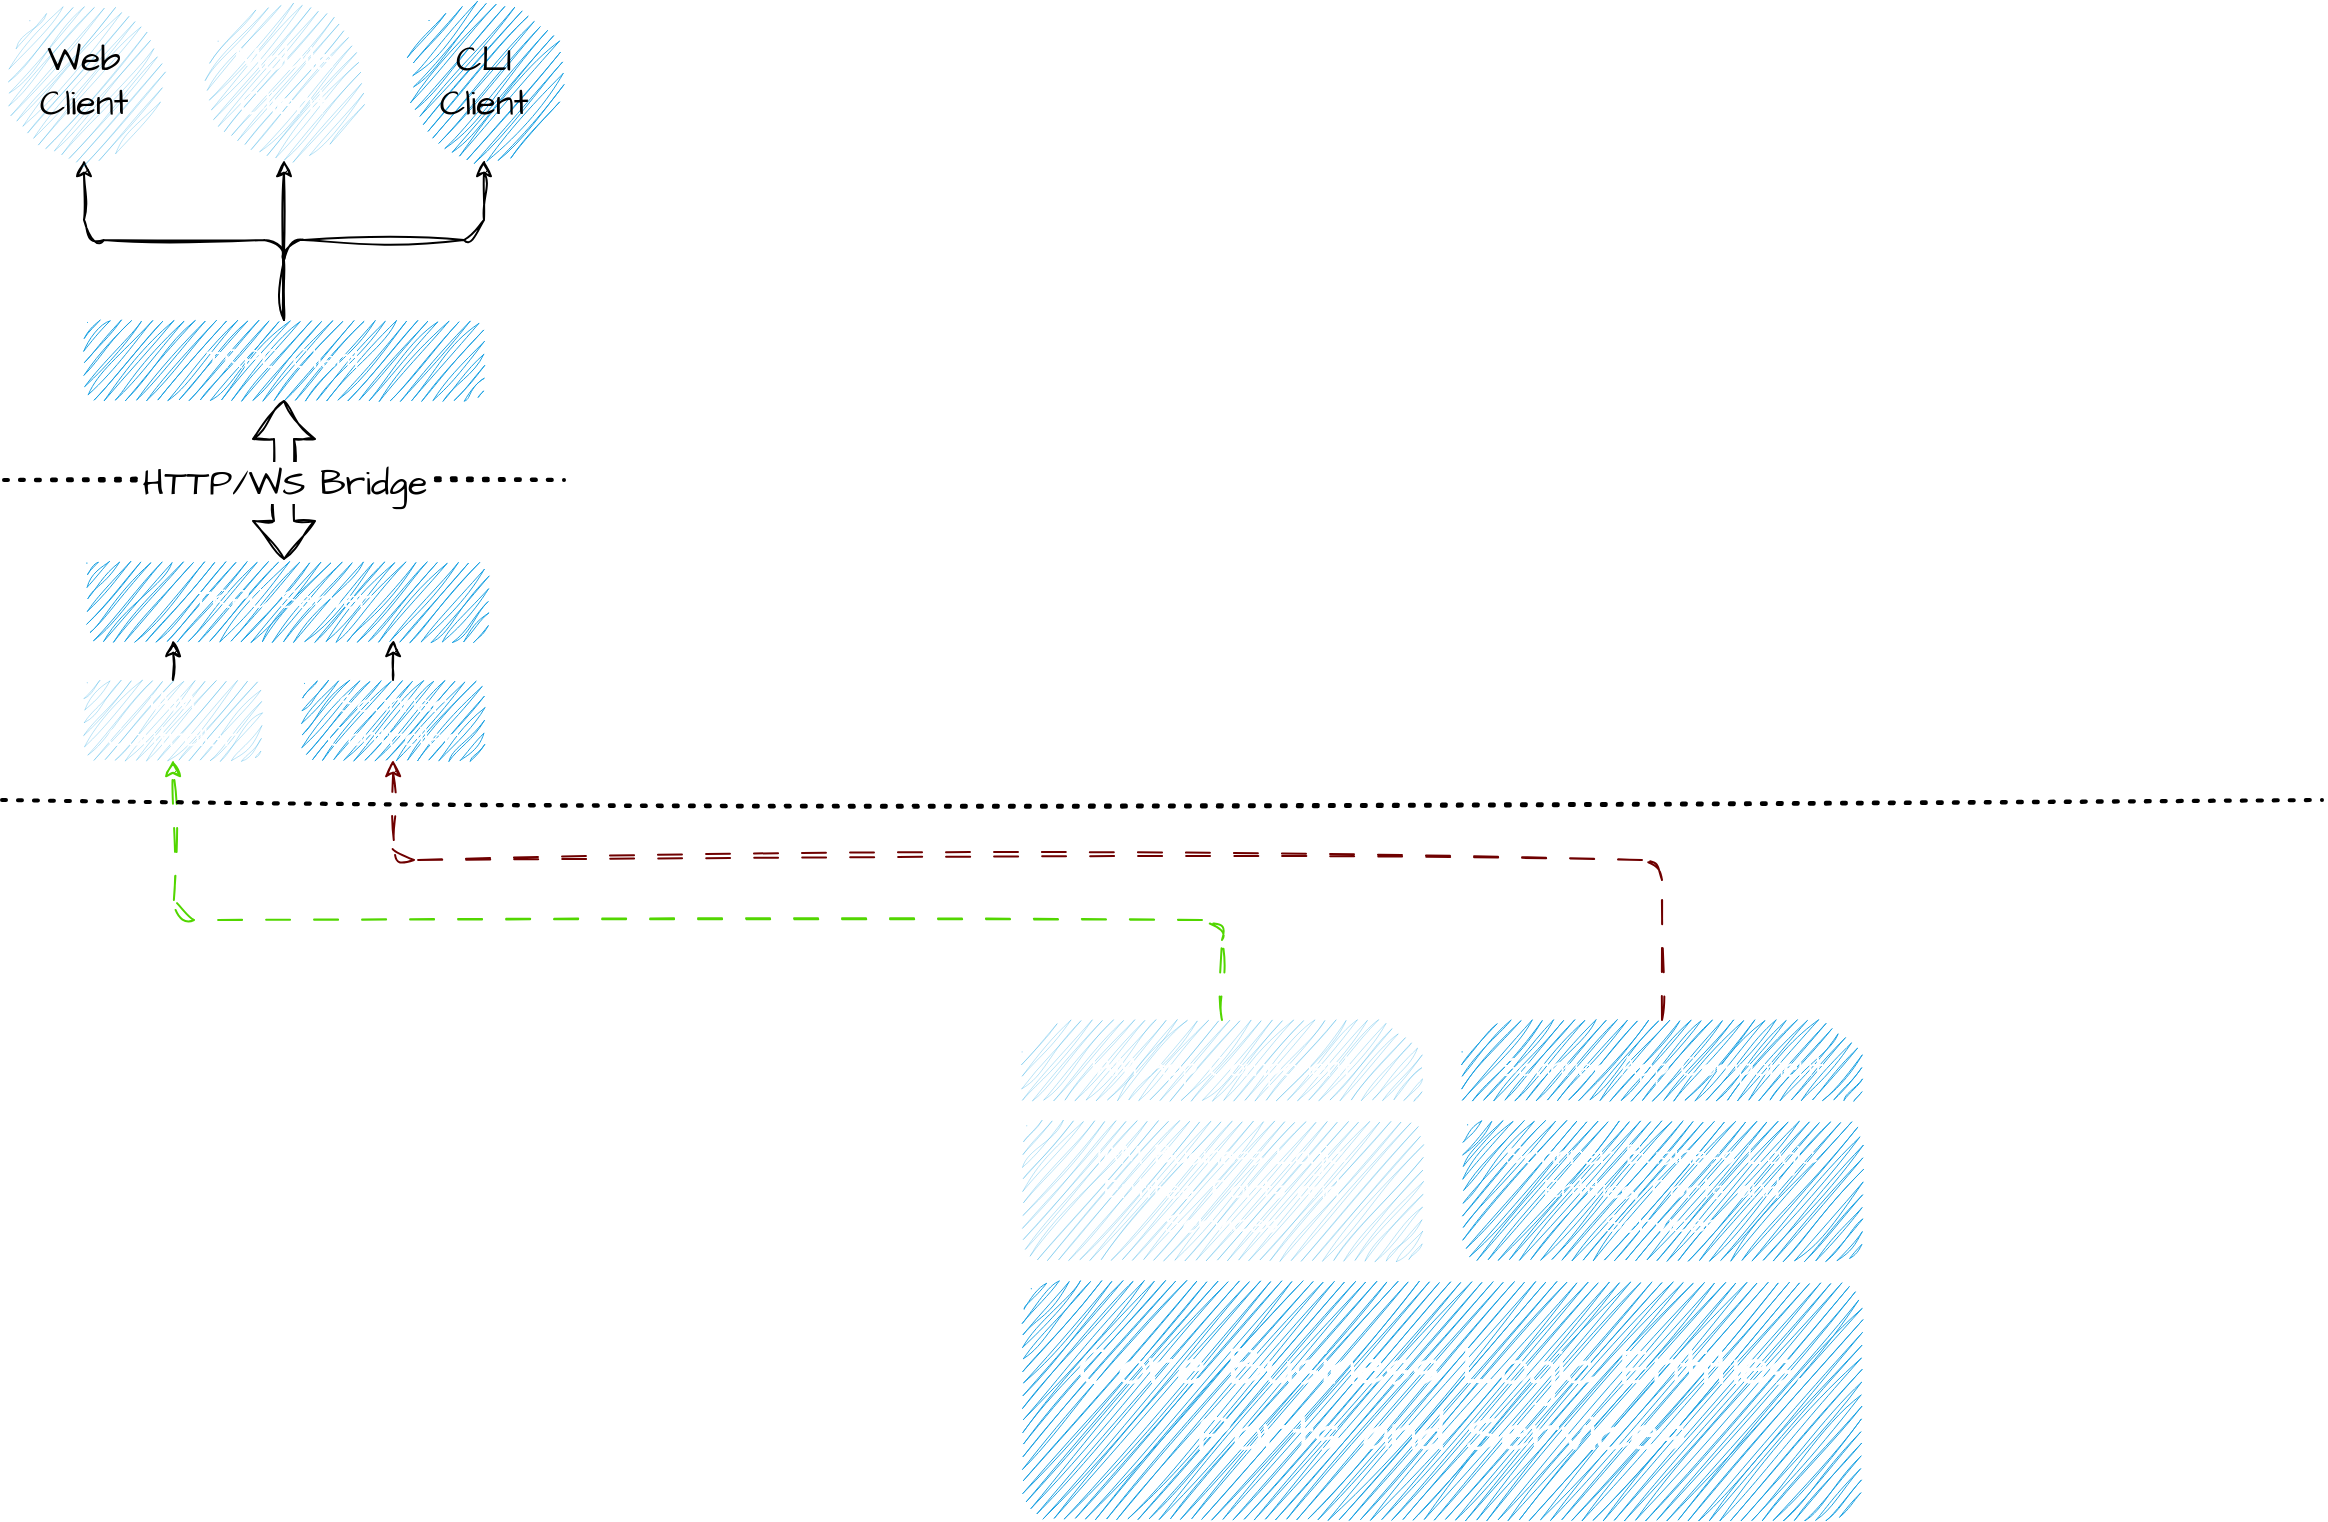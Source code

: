 <mxfile>
    <diagram id="z1nlHfCE3fWqt6ZfJ-Vk" name="Page-1">
        <mxGraphModel dx="1874" dy="1030" grid="1" gridSize="10" guides="1" tooltips="1" connect="1" arrows="1" fold="1" page="0" pageScale="1" pageWidth="827" pageHeight="1169" background="none" math="0" shadow="0">
            <root>
                <mxCell id="0"/>
                <mxCell id="1" parent="0"/>
                <mxCell id="2" value="Core Business Logic Entities, Ports and Services" style="rounded=1;whiteSpace=wrap;html=1;fillColor=#1ba1e2;fontColor=#ffffff;strokeColor=none;fillStyle=hatch;fontFamily=Architects Daughter;fontSource=https%3A%2F%2Ffonts.googleapis.com%2Fcss%3Ffamily%3DArchitects%2BDaughter;sketch=1;curveFitting=1;jiggle=2;fontSize=27;spacingLeft=16;spacingRight=16;" parent="1" vertex="1">
                    <mxGeometry x="30" y="400" width="420" height="120" as="geometry"/>
                </mxCell>
                <mxCell id="3" value="IAM Business Logic Entities, Ports and Services" style="rounded=1;whiteSpace=wrap;html=1;fillColor=#1ba1e2;fontColor=#ffffff;strokeColor=none;fillStyle=hatch;fontFamily=Architects Daughter;fontSource=https%3A%2F%2Ffonts.googleapis.com%2Fcss%3Ffamily%3DArchitects%2BDaughter;sketch=1;curveFitting=1;jiggle=2;fontSize=14;spacingLeft=16;spacingRight=16;opacity=30;" parent="1" vertex="1">
                    <mxGeometry x="30" y="320" width="200" height="70" as="geometry"/>
                </mxCell>
                <mxCell id="4" value="Scanner Business Logic Entities, Ports and Services" style="rounded=1;whiteSpace=wrap;html=1;fillColor=#1ba1e2;fontColor=#ffffff;strokeColor=none;fillStyle=hatch;fontFamily=Architects Daughter;fontSource=https%3A%2F%2Ffonts.googleapis.com%2Fcss%3Ffamily%3DArchitects%2BDaughter;sketch=1;curveFitting=1;jiggle=2;fontSize=14;spacingLeft=16;spacingRight=16;" parent="1" vertex="1">
                    <mxGeometry x="250" y="320" width="200" height="70" as="geometry"/>
                </mxCell>
                <mxCell id="30" style="edgeStyle=none;sketch=1;hachureGap=4;jiggle=2;curveFitting=1;html=1;exitX=0.5;exitY=0;exitDx=0;exitDy=0;entryX=0.5;entryY=1;entryDx=0;entryDy=0;fontFamily=Architects Daughter;fontSource=https%3A%2F%2Ffonts.googleapis.com%2Fcss%3Ffamily%3DArchitects%2BDaughter;fontSize=17;fontColor=default;dashed=1;dashPattern=12 12;fillColor=#60a917;strokeColor=#52D600;" parent="1" source="6" target="24" edge="1">
                    <mxGeometry relative="1" as="geometry">
                        <Array as="points">
                            <mxPoint x="130" y="220"/>
                            <mxPoint x="-394" y="220"/>
                        </Array>
                    </mxGeometry>
                </mxCell>
                <mxCell id="6" value="&lt;span style=&quot;color: rgb(255, 255, 255); font-size: 14px;&quot;&gt;IAM App Component&lt;/span&gt;" style="shape=loopLimit;whiteSpace=wrap;html=1;sketch=1;hachureGap=4;jiggle=2;curveFitting=1;fontFamily=Architects Daughter;fontSource=https%3A%2F%2Ffonts.googleapis.com%2Fcss%3Ffamily%3DArchitects%2BDaughter;fontSize=27;fillColor=#1ba1e2;fontColor=#ffffff;strokeColor=none;spacingLeft=16;spacingRight=16;opacity=30;" parent="1" vertex="1">
                    <mxGeometry x="30" y="270" width="200" height="40" as="geometry"/>
                </mxCell>
                <mxCell id="31" style="edgeStyle=none;sketch=1;hachureGap=4;jiggle=2;curveFitting=1;html=1;exitX=0.5;exitY=0;exitDx=0;exitDy=0;entryX=0.5;entryY=1;entryDx=0;entryDy=0;dashed=1;dashPattern=12 12;strokeColor=#6F0000;fontFamily=Architects Daughter;fontSource=https%3A%2F%2Ffonts.googleapis.com%2Fcss%3Ffamily%3DArchitects%2BDaughter;fontSize=17;fontColor=default;fillColor=#a20025;" parent="1" source="7" target="26" edge="1">
                    <mxGeometry relative="1" as="geometry">
                        <Array as="points">
                            <mxPoint x="350" y="190"/>
                            <mxPoint x="-284" y="190"/>
                        </Array>
                    </mxGeometry>
                </mxCell>
                <mxCell id="7" value="&lt;span style=&quot;color: rgb(255, 255, 255); font-size: 14px;&quot;&gt;Scanner App Component&lt;/span&gt;" style="shape=loopLimit;whiteSpace=wrap;html=1;sketch=1;hachureGap=4;jiggle=2;curveFitting=1;fontFamily=Architects Daughter;fontSource=https%3A%2F%2Ffonts.googleapis.com%2Fcss%3Ffamily%3DArchitects%2BDaughter;fontSize=27;fillColor=#1ba1e2;fontColor=#ffffff;strokeColor=none;spacingLeft=16;spacingRight=16;" parent="1" vertex="1">
                    <mxGeometry x="250" y="270" width="200" height="40" as="geometry"/>
                </mxCell>
                <mxCell id="8" value="" style="endArrow=none;dashed=1;html=1;dashPattern=1 3;strokeWidth=2;sketch=1;hachureGap=4;jiggle=2;curveFitting=1;fontFamily=Architects Daughter;fontSource=https%3A%2F%2Ffonts.googleapis.com%2Fcss%3Ffamily%3DArchitects%2BDaughter;fontSize=27;" parent="1" edge="1">
                    <mxGeometry width="50" height="50" relative="1" as="geometry">
                        <mxPoint x="-480" y="160" as="sourcePoint"/>
                        <mxPoint x="680" y="160" as="targetPoint"/>
                    </mxGeometry>
                </mxCell>
                <mxCell id="9" value="TRPC Server" style="rounded=1;whiteSpace=wrap;html=1;fillColor=#1ba1e2;fontColor=#ffffff;strokeColor=none;fillStyle=hatch;fontFamily=Architects Daughter;fontSource=https%3A%2F%2Ffonts.googleapis.com%2Fcss%3Ffamily%3DArchitects%2BDaughter;sketch=1;curveFitting=1;jiggle=2;fontSize=14;spacingLeft=16;spacingRight=16;" parent="1" vertex="1">
                    <mxGeometry x="-439" y="40" width="200" height="40" as="geometry"/>
                </mxCell>
                <mxCell id="21" style="edgeStyle=none;sketch=1;hachureGap=4;jiggle=2;curveFitting=1;html=1;exitX=0.5;exitY=0;exitDx=0;exitDy=0;fontFamily=Architects Daughter;fontSource=https%3A%2F%2Ffonts.googleapis.com%2Fcss%3Ffamily%3DArchitects%2BDaughter;fontSize=17;fontColor=default;entryX=0.5;entryY=1;entryDx=0;entryDy=0;" parent="1" source="10" target="18" edge="1">
                    <mxGeometry relative="1" as="geometry">
                        <mxPoint x="-429" y="-130" as="targetPoint"/>
                        <Array as="points">
                            <mxPoint x="-339" y="-120"/>
                            <mxPoint x="-439" y="-120"/>
                        </Array>
                    </mxGeometry>
                </mxCell>
                <mxCell id="22" style="edgeStyle=none;sketch=1;hachureGap=4;jiggle=2;curveFitting=1;html=1;entryX=0.5;entryY=1;entryDx=0;entryDy=0;fontFamily=Architects Daughter;fontSource=https%3A%2F%2Ffonts.googleapis.com%2Fcss%3Ffamily%3DArchitects%2BDaughter;fontSize=17;fontColor=default;" parent="1" source="10" target="19" edge="1">
                    <mxGeometry relative="1" as="geometry"/>
                </mxCell>
                <mxCell id="23" style="edgeStyle=none;sketch=1;hachureGap=4;jiggle=2;curveFitting=1;html=1;entryX=0.5;entryY=1;entryDx=0;entryDy=0;fontFamily=Architects Daughter;fontSource=https%3A%2F%2Ffonts.googleapis.com%2Fcss%3Ffamily%3DArchitects%2BDaughter;fontSize=17;fontColor=default;" parent="1" source="10" target="20" edge="1">
                    <mxGeometry relative="1" as="geometry">
                        <Array as="points">
                            <mxPoint x="-339" y="-120"/>
                            <mxPoint x="-239" y="-120"/>
                        </Array>
                    </mxGeometry>
                </mxCell>
                <mxCell id="10" value="TRPC Client" style="rounded=1;whiteSpace=wrap;html=1;fillColor=#1ba1e2;fontColor=#ffffff;strokeColor=none;fillStyle=hatch;fontFamily=Architects Daughter;fontSource=https%3A%2F%2Ffonts.googleapis.com%2Fcss%3Ffamily%3DArchitects%2BDaughter;sketch=1;curveFitting=1;jiggle=2;fontSize=14;spacingLeft=16;spacingRight=16;" parent="1" vertex="1">
                    <mxGeometry x="-439" y="-80" width="200" height="40" as="geometry"/>
                </mxCell>
                <mxCell id="11" value="" style="endArrow=none;dashed=1;html=1;dashPattern=1 3;strokeWidth=2;sketch=1;hachureGap=4;jiggle=2;curveFitting=1;fontFamily=Architects Daughter;fontSource=https%3A%2F%2Ffonts.googleapis.com%2Fcss%3Ffamily%3DArchitects%2BDaughter;fontSize=27;" parent="1" edge="1">
                    <mxGeometry width="50" height="50" relative="1" as="geometry">
                        <mxPoint x="-479" as="sourcePoint"/>
                        <mxPoint x="-199" as="targetPoint"/>
                    </mxGeometry>
                </mxCell>
                <mxCell id="12" value="" style="shape=flexArrow;endArrow=classic;startArrow=classic;html=1;sketch=1;hachureGap=4;jiggle=2;curveFitting=1;fontFamily=Architects Daughter;fontSource=https%3A%2F%2Ffonts.googleapis.com%2Fcss%3Ffamily%3DArchitects%2BDaughter;fontSize=27;entryX=0.5;entryY=1;entryDx=0;entryDy=0;exitX=0.5;exitY=0;exitDx=0;exitDy=0;" parent="1" source="9" target="10" edge="1">
                    <mxGeometry width="100" height="100" relative="1" as="geometry">
                        <mxPoint x="-199" y="130" as="sourcePoint"/>
                        <mxPoint x="-99" y="30" as="targetPoint"/>
                    </mxGeometry>
                </mxCell>
                <mxCell id="14" value="HTTP/WS Bridge" style="edgeLabel;html=1;align=center;verticalAlign=middle;resizable=0;points=[];fontSize=18;fontFamily=Architects Daughter;" parent="12" vertex="1" connectable="0">
                    <mxGeometry x="-0.286" y="2" relative="1" as="geometry">
                        <mxPoint x="2" y="-11" as="offset"/>
                    </mxGeometry>
                </mxCell>
                <mxCell id="18" value="Web Client" style="ellipse;whiteSpace=wrap;html=1;aspect=fixed;sketch=1;hachureGap=4;jiggle=2;curveFitting=1;fontFamily=Architects Daughter;fontSource=https%3A%2F%2Ffonts.googleapis.com%2Fcss%3Ffamily%3DArchitects%2BDaughter;fontSize=18;fontColor=default;fillColor=#1ba1e2;strokeColor=none;opacity=30;" parent="1" vertex="1">
                    <mxGeometry x="-479" y="-240" width="80" height="80" as="geometry"/>
                </mxCell>
                <mxCell id="19" value="Mobile Client" style="ellipse;whiteSpace=wrap;html=1;aspect=fixed;sketch=1;hachureGap=4;jiggle=2;curveFitting=1;fontFamily=Architects Daughter;fontSource=https%3A%2F%2Ffonts.googleapis.com%2Fcss%3Ffamily%3DArchitects%2BDaughter;fontSize=18;fontColor=#ffffff;fillColor=#1ba1e2;strokeColor=none;opacity=30;" parent="1" vertex="1">
                    <mxGeometry x="-379" y="-240" width="80" height="80" as="geometry"/>
                </mxCell>
                <mxCell id="20" value="CLI Client" style="ellipse;whiteSpace=wrap;html=1;aspect=fixed;sketch=1;hachureGap=4;jiggle=2;curveFitting=1;fontFamily=Architects Daughter;fontSource=https%3A%2F%2Ffonts.googleapis.com%2Fcss%3Ffamily%3DArchitects%2BDaughter;fontSize=18;fontColor=default;fillColor=#1ba1e2;strokeColor=none;" parent="1" vertex="1">
                    <mxGeometry x="-279" y="-240" width="80" height="80" as="geometry"/>
                </mxCell>
                <mxCell id="29" style="edgeStyle=none;sketch=1;hachureGap=4;jiggle=2;curveFitting=1;html=1;exitX=0.5;exitY=0;exitDx=0;exitDy=0;entryX=0.223;entryY=1;entryDx=0;entryDy=0;entryPerimeter=0;fontFamily=Architects Daughter;fontSource=https%3A%2F%2Ffonts.googleapis.com%2Fcss%3Ffamily%3DArchitects%2BDaughter;fontSize=17;fontColor=default;" parent="1" source="24" target="9" edge="1">
                    <mxGeometry relative="1" as="geometry"/>
                </mxCell>
                <mxCell id="24" value="IAM&lt;br&gt;Controller" style="rounded=1;whiteSpace=wrap;html=1;fillColor=#1ba1e2;fontColor=#ffffff;strokeColor=none;fillStyle=hatch;fontFamily=Architects Daughter;fontSource=https%3A%2F%2Ffonts.googleapis.com%2Fcss%3Ffamily%3DArchitects%2BDaughter;sketch=1;curveFitting=1;jiggle=2;fontSize=14;spacingLeft=16;spacingRight=16;opacity=30;" parent="1" vertex="1">
                    <mxGeometry x="-439" y="100" width="89" height="40" as="geometry"/>
                </mxCell>
                <mxCell id="28" style="edgeStyle=none;sketch=1;hachureGap=4;jiggle=2;curveFitting=1;html=1;exitX=0.5;exitY=0;exitDx=0;exitDy=0;entryX=0.773;entryY=1;entryDx=0;entryDy=0;entryPerimeter=0;fontFamily=Architects Daughter;fontSource=https%3A%2F%2Ffonts.googleapis.com%2Fcss%3Ffamily%3DArchitects%2BDaughter;fontSize=17;fontColor=default;" parent="1" source="26" target="9" edge="1">
                    <mxGeometry relative="1" as="geometry"/>
                </mxCell>
                <mxCell id="26" value="Scanner&lt;br&gt;Controller" style="rounded=1;whiteSpace=wrap;html=1;fillColor=#1ba1e2;fontColor=#ffffff;strokeColor=none;fillStyle=hatch;fontFamily=Architects Daughter;fontSource=https%3A%2F%2Ffonts.googleapis.com%2Fcss%3Ffamily%3DArchitects%2BDaughter;sketch=1;curveFitting=1;jiggle=2;fontSize=14;spacingLeft=16;spacingRight=16;" parent="1" vertex="1">
                    <mxGeometry x="-330" y="100" width="91" height="40" as="geometry"/>
                </mxCell>
            </root>
        </mxGraphModel>
    </diagram>
</mxfile>